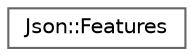 digraph "Graphical Class Hierarchy"
{
 // LATEX_PDF_SIZE
  bgcolor="transparent";
  edge [fontname=Helvetica,fontsize=10,labelfontname=Helvetica,labelfontsize=10];
  node [fontname=Helvetica,fontsize=10,shape=box,height=0.2,width=0.4];
  rankdir="LR";
  Node0 [label="Json::Features",height=0.2,width=0.4,color="grey40", fillcolor="white", style="filled",URL="$class_json_1_1_features.html",tooltip="Configuration passed to reader and writer."];
}

